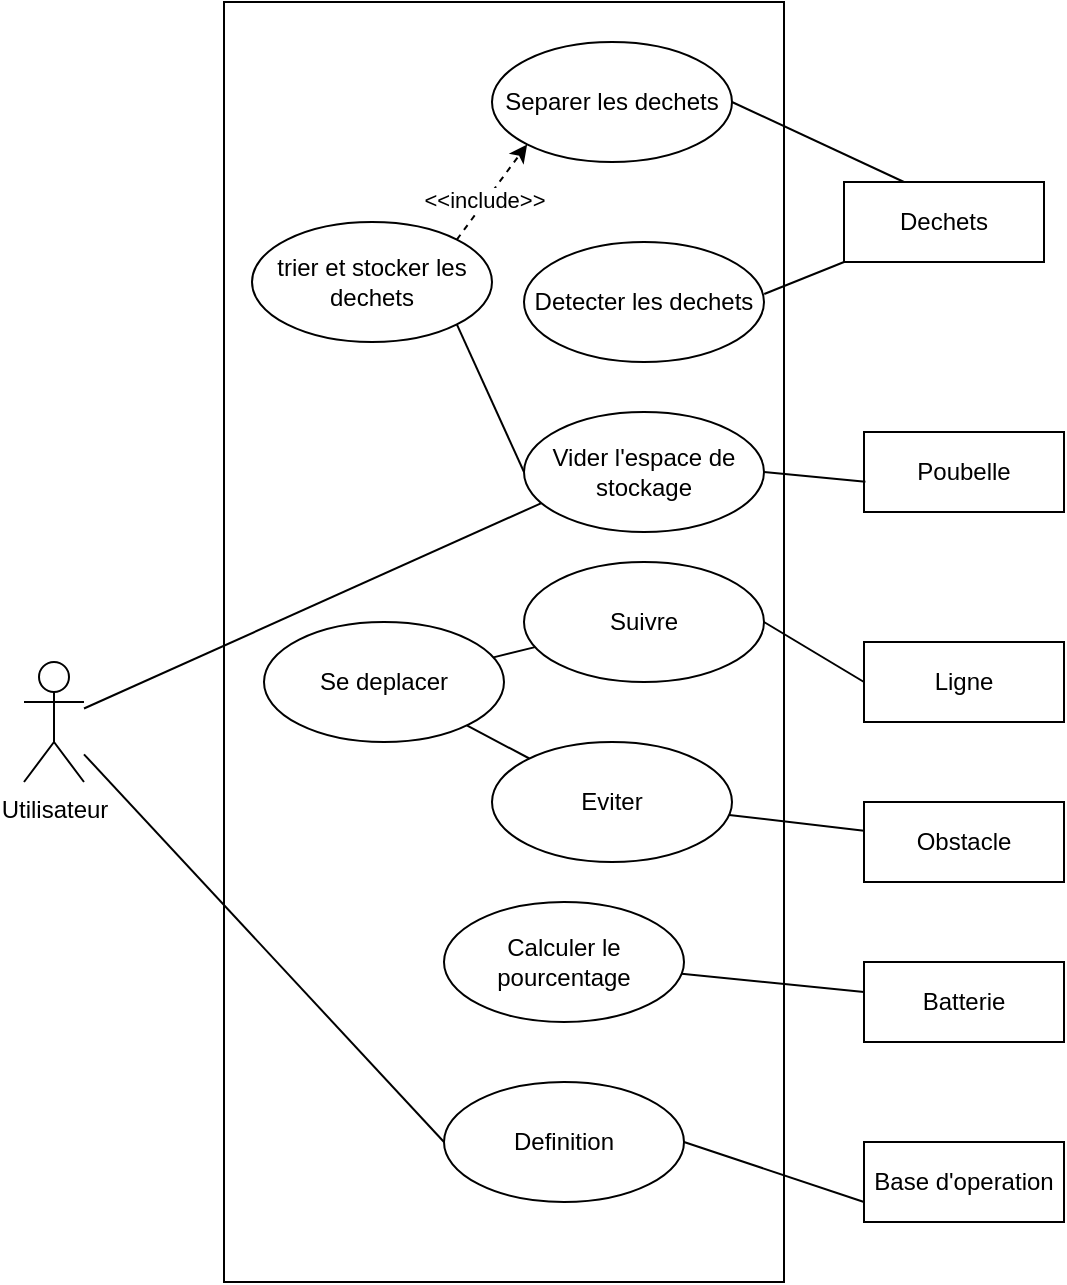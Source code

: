 <mxfile version="20.6.2" type="device"><diagram id="WJAURQes2nbKyoEv885i" name="Page-1"><mxGraphModel dx="1185" dy="703" grid="1" gridSize="10" guides="1" tooltips="1" connect="1" arrows="1" fold="1" page="1" pageScale="1" pageWidth="827" pageHeight="1169" math="0" shadow="0"><root><mxCell id="0"/><mxCell id="1" parent="0"/><mxCell id="afX8Tz62_l1pzX12QqS6-3" value="" style="rounded=0;whiteSpace=wrap;html=1;" parent="1" vertex="1"><mxGeometry x="280" y="320" width="280" height="640" as="geometry"/></mxCell><mxCell id="afX8Tz62_l1pzX12QqS6-4" value="Separer les dechets" style="ellipse;whiteSpace=wrap;html=1;" parent="1" vertex="1"><mxGeometry x="414" y="340" width="120" height="60" as="geometry"/></mxCell><mxCell id="afX8Tz62_l1pzX12QqS6-44" style="edgeStyle=none;rounded=0;sketch=0;orthogonalLoop=1;jettySize=auto;html=1;entryX=0.075;entryY=0.757;entryDx=0;entryDy=0;entryPerimeter=0;shadow=0;startArrow=none;startFill=0;endArrow=none;endFill=0;" parent="1" source="afX8Tz62_l1pzX12QqS6-5" target="afX8Tz62_l1pzX12QqS6-48" edge="1"><mxGeometry relative="1" as="geometry"><mxPoint x="436.12" y="533.98" as="targetPoint"/></mxGeometry></mxCell><mxCell id="afX8Tz62_l1pzX12QqS6-5" value="Utilisateur" style="shape=umlActor;verticalLabelPosition=bottom;verticalAlign=top;html=1;outlineConnect=0;" parent="1" vertex="1"><mxGeometry x="180" y="650" width="30" height="60" as="geometry"/></mxCell><mxCell id="afX8Tz62_l1pzX12QqS6-31" style="edgeStyle=none;rounded=0;sketch=0;orthogonalLoop=1;jettySize=auto;html=1;exitX=0.3;exitY=0;exitDx=0;exitDy=0;entryX=1;entryY=0.5;entryDx=0;entryDy=0;shadow=0;startArrow=none;startFill=0;endArrow=none;endFill=0;exitPerimeter=0;" parent="1" source="afX8Tz62_l1pzX12QqS6-13" target="afX8Tz62_l1pzX12QqS6-4" edge="1"><mxGeometry relative="1" as="geometry"/></mxCell><mxCell id="afX8Tz62_l1pzX12QqS6-50" style="edgeStyle=none;rounded=0;sketch=0;orthogonalLoop=1;jettySize=auto;html=1;entryX=1.001;entryY=0.433;entryDx=0;entryDy=0;entryPerimeter=0;shadow=0;startArrow=none;startFill=0;endArrow=none;endFill=0;" parent="1" source="afX8Tz62_l1pzX12QqS6-13" target="afX8Tz62_l1pzX12QqS6-34" edge="1"><mxGeometry relative="1" as="geometry"/></mxCell><mxCell id="afX8Tz62_l1pzX12QqS6-13" value="Dechets" style="rounded=0;whiteSpace=wrap;html=1;" parent="1" vertex="1"><mxGeometry x="590" y="410" width="100" height="40" as="geometry"/></mxCell><mxCell id="afX8Tz62_l1pzX12QqS6-32" style="edgeStyle=none;rounded=0;sketch=0;orthogonalLoop=1;jettySize=auto;html=1;exitX=1;exitY=0;exitDx=0;exitDy=0;entryX=0;entryY=1;entryDx=0;entryDy=0;shadow=0;startArrow=none;startFill=0;endArrow=classic;endFill=1;dashed=1;" parent="1" source="afX8Tz62_l1pzX12QqS6-30" target="afX8Tz62_l1pzX12QqS6-4" edge="1"><mxGeometry relative="1" as="geometry"/></mxCell><mxCell id="afX8Tz62_l1pzX12QqS6-33" value="&amp;lt;&amp;lt;include&amp;gt;&amp;gt;" style="edgeLabel;html=1;align=center;verticalAlign=middle;resizable=0;points=[];" parent="afX8Tz62_l1pzX12QqS6-32" vertex="1" connectable="0"><mxGeometry x="-0.168" relative="1" as="geometry"><mxPoint x="-1" as="offset"/></mxGeometry></mxCell><mxCell id="afX8Tz62_l1pzX12QqS6-38" style="edgeStyle=none;rounded=0;sketch=0;orthogonalLoop=1;jettySize=auto;html=1;exitX=1;exitY=1;exitDx=0;exitDy=0;shadow=0;startArrow=none;startFill=0;endArrow=none;endFill=0;entryX=0;entryY=0.5;entryDx=0;entryDy=0;" parent="1" source="afX8Tz62_l1pzX12QqS6-30" target="afX8Tz62_l1pzX12QqS6-48" edge="1"><mxGeometry relative="1" as="geometry"><mxPoint x="443.93" y="500.781" as="targetPoint"/></mxGeometry></mxCell><mxCell id="afX8Tz62_l1pzX12QqS6-30" value="trier et stocker les dechets" style="ellipse;whiteSpace=wrap;html=1;" parent="1" vertex="1"><mxGeometry x="294" y="430" width="120" height="60" as="geometry"/></mxCell><mxCell id="afX8Tz62_l1pzX12QqS6-34" value="Detecter les dechets" style="ellipse;whiteSpace=wrap;html=1;" parent="1" vertex="1"><mxGeometry x="430" y="440" width="120" height="60" as="geometry"/></mxCell><mxCell id="afX8Tz62_l1pzX12QqS6-39" value="Suivre" style="ellipse;whiteSpace=wrap;html=1;" parent="1" vertex="1"><mxGeometry x="430" y="600" width="120" height="60" as="geometry"/></mxCell><mxCell id="afX8Tz62_l1pzX12QqS6-51" style="edgeStyle=none;rounded=0;sketch=0;orthogonalLoop=1;jettySize=auto;html=1;exitX=0;exitY=0.5;exitDx=0;exitDy=0;entryX=1;entryY=0.5;entryDx=0;entryDy=0;shadow=0;startArrow=none;startFill=0;endArrow=none;endFill=0;" parent="1" source="afX8Tz62_l1pzX12QqS6-40" target="afX8Tz62_l1pzX12QqS6-39" edge="1"><mxGeometry relative="1" as="geometry"/></mxCell><mxCell id="afX8Tz62_l1pzX12QqS6-40" value="Ligne" style="rounded=0;whiteSpace=wrap;html=1;" parent="1" vertex="1"><mxGeometry x="600" y="640" width="100" height="40" as="geometry"/></mxCell><mxCell id="afX8Tz62_l1pzX12QqS6-41" value="Poubelle" style="rounded=0;whiteSpace=wrap;html=1;" parent="1" vertex="1"><mxGeometry x="600" y="535" width="100" height="40" as="geometry"/></mxCell><mxCell id="afX8Tz62_l1pzX12QqS6-49" style="edgeStyle=none;rounded=0;sketch=0;orthogonalLoop=1;jettySize=auto;html=1;exitX=1;exitY=0.5;exitDx=0;exitDy=0;entryX=0.007;entryY=0.621;entryDx=0;entryDy=0;entryPerimeter=0;shadow=0;startArrow=none;startFill=0;endArrow=none;endFill=0;" parent="1" source="afX8Tz62_l1pzX12QqS6-48" target="afX8Tz62_l1pzX12QqS6-41" edge="1"><mxGeometry relative="1" as="geometry"/></mxCell><mxCell id="afX8Tz62_l1pzX12QqS6-48" value="Vider l'espace de stockage" style="ellipse;whiteSpace=wrap;html=1;" parent="1" vertex="1"><mxGeometry x="430" y="525" width="120" height="60" as="geometry"/></mxCell><mxCell id="3yExOFtn075GQo0BImb6-1" value="Obstacle" style="rounded=0;whiteSpace=wrap;html=1;" vertex="1" parent="1"><mxGeometry x="600" y="720" width="100" height="40" as="geometry"/></mxCell><mxCell id="3yExOFtn075GQo0BImb6-3" style="rounded=0;orthogonalLoop=1;jettySize=auto;html=1;endArrow=none;endFill=0;" edge="1" parent="1" source="3yExOFtn075GQo0BImb6-2" target="3yExOFtn075GQo0BImb6-1"><mxGeometry relative="1" as="geometry"/></mxCell><mxCell id="3yExOFtn075GQo0BImb6-2" value="Eviter" style="ellipse;whiteSpace=wrap;html=1;" vertex="1" parent="1"><mxGeometry x="414" y="690" width="120" height="60" as="geometry"/></mxCell><mxCell id="3yExOFtn075GQo0BImb6-5" style="edgeStyle=none;rounded=0;orthogonalLoop=1;jettySize=auto;html=1;endArrow=none;endFill=0;" edge="1" parent="1" source="3yExOFtn075GQo0BImb6-4" target="3yExOFtn075GQo0BImb6-2"><mxGeometry relative="1" as="geometry"/></mxCell><mxCell id="3yExOFtn075GQo0BImb6-6" style="edgeStyle=none;rounded=0;orthogonalLoop=1;jettySize=auto;html=1;endArrow=none;endFill=0;" edge="1" parent="1" source="3yExOFtn075GQo0BImb6-4" target="afX8Tz62_l1pzX12QqS6-39"><mxGeometry relative="1" as="geometry"/></mxCell><mxCell id="3yExOFtn075GQo0BImb6-4" value="Se deplacer" style="ellipse;whiteSpace=wrap;html=1;" vertex="1" parent="1"><mxGeometry x="300" y="630" width="120" height="60" as="geometry"/></mxCell><mxCell id="3yExOFtn075GQo0BImb6-9" style="edgeStyle=none;rounded=0;orthogonalLoop=1;jettySize=auto;html=1;endArrow=none;endFill=0;" edge="1" parent="1" source="3yExOFtn075GQo0BImb6-7" target="3yExOFtn075GQo0BImb6-8"><mxGeometry relative="1" as="geometry"/></mxCell><mxCell id="3yExOFtn075GQo0BImb6-7" value="Calculer le pourcentage" style="ellipse;whiteSpace=wrap;html=1;" vertex="1" parent="1"><mxGeometry x="390" y="770" width="120" height="60" as="geometry"/></mxCell><mxCell id="3yExOFtn075GQo0BImb6-8" value="Batterie" style="rounded=0;whiteSpace=wrap;html=1;" vertex="1" parent="1"><mxGeometry x="600" y="800" width="100" height="40" as="geometry"/></mxCell><mxCell id="3yExOFtn075GQo0BImb6-12" value="Base d'operation" style="rounded=0;whiteSpace=wrap;html=1;" vertex="1" parent="1"><mxGeometry x="600" y="890" width="100" height="40" as="geometry"/></mxCell><mxCell id="3yExOFtn075GQo0BImb6-14" style="edgeStyle=none;rounded=0;orthogonalLoop=1;jettySize=auto;html=1;exitX=1;exitY=0.5;exitDx=0;exitDy=0;entryX=0;entryY=0.75;entryDx=0;entryDy=0;endArrow=none;endFill=0;" edge="1" parent="1" source="3yExOFtn075GQo0BImb6-13" target="3yExOFtn075GQo0BImb6-12"><mxGeometry relative="1" as="geometry"/></mxCell><mxCell id="3yExOFtn075GQo0BImb6-15" style="edgeStyle=none;rounded=0;orthogonalLoop=1;jettySize=auto;html=1;exitX=0;exitY=0.5;exitDx=0;exitDy=0;endArrow=none;endFill=0;" edge="1" parent="1" source="3yExOFtn075GQo0BImb6-13" target="afX8Tz62_l1pzX12QqS6-5"><mxGeometry relative="1" as="geometry"/></mxCell><mxCell id="3yExOFtn075GQo0BImb6-13" value="Definition" style="ellipse;whiteSpace=wrap;html=1;" vertex="1" parent="1"><mxGeometry x="390" y="860" width="120" height="60" as="geometry"/></mxCell></root></mxGraphModel></diagram></mxfile>
